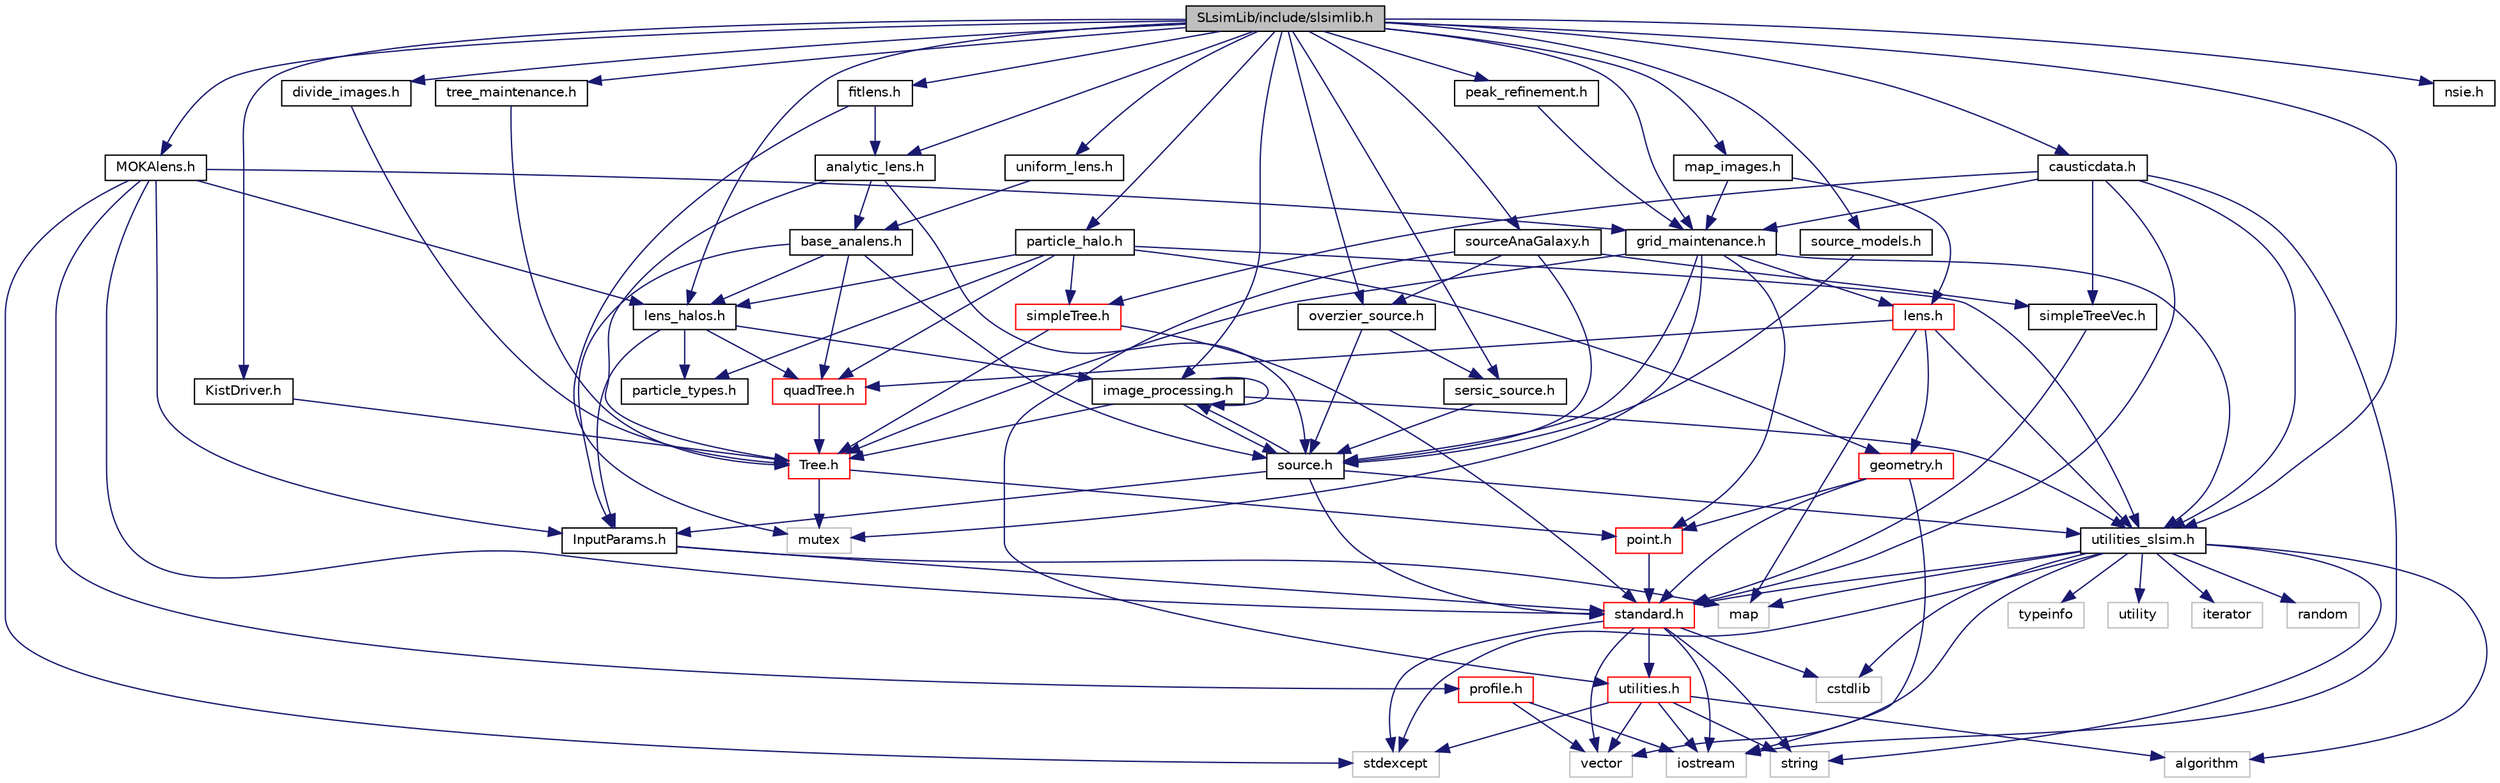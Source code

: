 digraph "SLsimLib/include/slsimlib.h"
{
 // LATEX_PDF_SIZE
  edge [fontname="Helvetica",fontsize="10",labelfontname="Helvetica",labelfontsize="10"];
  node [fontname="Helvetica",fontsize="10",shape=record];
  Node0 [label="SLsimLib/include/slsimlib.h",height=0.2,width=0.4,color="black", fillcolor="grey75", style="filled", fontcolor="black",tooltip="Master header file for all routines in SLsimLib. Should be the only header file that needs to be incl..."];
  Node0 -> Node1 [color="midnightblue",fontsize="10",style="solid",fontname="Helvetica"];
  Node1 [label="utilities_slsim.h",height=0.2,width=0.4,color="black", fillcolor="white", style="filled",URL="$utilities__slsim_8h_source.html",tooltip=" "];
  Node1 -> Node2 [color="midnightblue",fontsize="10",style="solid",fontname="Helvetica"];
  Node2 [label="standard.h",height=0.2,width=0.4,color="red", fillcolor="white", style="filled",URL="$standard_8h_source.html",tooltip=" "];
  Node2 -> Node3 [color="midnightblue",fontsize="10",style="solid",fontname="Helvetica"];
  Node3 [label="iostream",height=0.2,width=0.4,color="grey75", fillcolor="white", style="filled",tooltip=" "];
  Node2 -> Node5 [color="midnightblue",fontsize="10",style="solid",fontname="Helvetica"];
  Node5 [label="cstdlib",height=0.2,width=0.4,color="grey75", fillcolor="white", style="filled",tooltip=" "];
  Node2 -> Node8 [color="midnightblue",fontsize="10",style="solid",fontname="Helvetica"];
  Node8 [label="stdexcept",height=0.2,width=0.4,color="grey75", fillcolor="white", style="filled",tooltip=" "];
  Node2 -> Node16 [color="midnightblue",fontsize="10",style="solid",fontname="Helvetica"];
  Node16 [label="string",height=0.2,width=0.4,color="grey75", fillcolor="white", style="filled",tooltip=" "];
  Node2 -> Node18 [color="midnightblue",fontsize="10",style="solid",fontname="Helvetica"];
  Node18 [label="vector",height=0.2,width=0.4,color="grey75", fillcolor="white", style="filled",tooltip=" "];
  Node2 -> Node22 [color="midnightblue",fontsize="10",style="solid",fontname="Helvetica"];
  Node22 [label="utilities.h",height=0.2,width=0.4,color="red", fillcolor="white", style="filled",URL="$utilities_8h_source.html",tooltip=" "];
  Node22 -> Node18 [color="midnightblue",fontsize="10",style="solid",fontname="Helvetica"];
  Node22 -> Node23 [color="midnightblue",fontsize="10",style="solid",fontname="Helvetica"];
  Node23 [label="algorithm",height=0.2,width=0.4,color="grey75", fillcolor="white", style="filled",tooltip=" "];
  Node22 -> Node16 [color="midnightblue",fontsize="10",style="solid",fontname="Helvetica"];
  Node22 -> Node8 [color="midnightblue",fontsize="10",style="solid",fontname="Helvetica"];
  Node22 -> Node3 [color="midnightblue",fontsize="10",style="solid",fontname="Helvetica"];
  Node1 -> Node29 [color="midnightblue",fontsize="10",style="solid",fontname="Helvetica"];
  Node29 [label="typeinfo",height=0.2,width=0.4,color="grey75", fillcolor="white", style="filled",tooltip=" "];
  Node1 -> Node18 [color="midnightblue",fontsize="10",style="solid",fontname="Helvetica"];
  Node1 -> Node30 [color="midnightblue",fontsize="10",style="solid",fontname="Helvetica"];
  Node30 [label="map",height=0.2,width=0.4,color="grey75", fillcolor="white", style="filled",tooltip=" "];
  Node1 -> Node16 [color="midnightblue",fontsize="10",style="solid",fontname="Helvetica"];
  Node1 -> Node8 [color="midnightblue",fontsize="10",style="solid",fontname="Helvetica"];
  Node1 -> Node23 [color="midnightblue",fontsize="10",style="solid",fontname="Helvetica"];
  Node1 -> Node31 [color="midnightblue",fontsize="10",style="solid",fontname="Helvetica"];
  Node31 [label="utility",height=0.2,width=0.4,color="grey75", fillcolor="white", style="filled",tooltip=" "];
  Node1 -> Node32 [color="midnightblue",fontsize="10",style="solid",fontname="Helvetica"];
  Node32 [label="iterator",height=0.2,width=0.4,color="grey75", fillcolor="white", style="filled",tooltip=" "];
  Node1 -> Node5 [color="midnightblue",fontsize="10",style="solid",fontname="Helvetica"];
  Node1 -> Node33 [color="midnightblue",fontsize="10",style="solid",fontname="Helvetica"];
  Node33 [label="random",height=0.2,width=0.4,color="grey75", fillcolor="white", style="filled",tooltip=" "];
  Node0 -> Node34 [color="midnightblue",fontsize="10",style="solid",fontname="Helvetica"];
  Node34 [label="lens_halos.h",height=0.2,width=0.4,color="black", fillcolor="white", style="filled",URL="$lens__halos_8h_source.html",tooltip=" "];
  Node34 -> Node35 [color="midnightblue",fontsize="10",style="solid",fontname="Helvetica"];
  Node35 [label="InputParams.h",height=0.2,width=0.4,color="black", fillcolor="white", style="filled",URL="$_input_params_8h_source.html",tooltip=" "];
  Node35 -> Node2 [color="midnightblue",fontsize="10",style="solid",fontname="Helvetica"];
  Node35 -> Node30 [color="midnightblue",fontsize="10",style="solid",fontname="Helvetica"];
  Node34 -> Node36 [color="midnightblue",fontsize="10",style="solid",fontname="Helvetica"];
  Node36 [label="quadTree.h",height=0.2,width=0.4,color="red", fillcolor="white", style="filled",URL="$quad_tree_8h_source.html",tooltip=" "];
  Node36 -> Node37 [color="midnightblue",fontsize="10",style="solid",fontname="Helvetica"];
  Node37 [label="Tree.h",height=0.2,width=0.4,color="red", fillcolor="white", style="filled",URL="$_tree_8h_source.html",tooltip=" "];
  Node37 -> Node38 [color="midnightblue",fontsize="10",style="solid",fontname="Helvetica"];
  Node38 [label="mutex",height=0.2,width=0.4,color="grey75", fillcolor="white", style="filled",tooltip=" "];
  Node37 -> Node39 [color="midnightblue",fontsize="10",style="solid",fontname="Helvetica"];
  Node39 [label="point.h",height=0.2,width=0.4,color="red", fillcolor="white", style="filled",URL="$point_8h_source.html",tooltip=" "];
  Node39 -> Node2 [color="midnightblue",fontsize="10",style="solid",fontname="Helvetica"];
  Node34 -> Node45 [color="midnightblue",fontsize="10",style="solid",fontname="Helvetica"];
  Node45 [label="particle_types.h",height=0.2,width=0.4,color="black", fillcolor="white", style="filled",URL="$particle__types_8h_source.html",tooltip=" "];
  Node34 -> Node46 [color="midnightblue",fontsize="10",style="solid",fontname="Helvetica"];
  Node46 [label="image_processing.h",height=0.2,width=0.4,color="black", fillcolor="white", style="filled",URL="$image__processing_8h_source.html",tooltip=" "];
  Node46 -> Node37 [color="midnightblue",fontsize="10",style="solid",fontname="Helvetica"];
  Node46 -> Node1 [color="midnightblue",fontsize="10",style="solid",fontname="Helvetica"];
  Node46 -> Node46 [color="midnightblue",fontsize="10",style="solid",fontname="Helvetica"];
  Node46 -> Node47 [color="midnightblue",fontsize="10",style="solid",fontname="Helvetica"];
  Node47 [label="source.h",height=0.2,width=0.4,color="black", fillcolor="white", style="filled",URL="$source_8h_source.html",tooltip=" "];
  Node47 -> Node2 [color="midnightblue",fontsize="10",style="solid",fontname="Helvetica"];
  Node47 -> Node35 [color="midnightblue",fontsize="10",style="solid",fontname="Helvetica"];
  Node47 -> Node46 [color="midnightblue",fontsize="10",style="solid",fontname="Helvetica"];
  Node47 -> Node1 [color="midnightblue",fontsize="10",style="solid",fontname="Helvetica"];
  Node0 -> Node48 [color="midnightblue",fontsize="10",style="solid",fontname="Helvetica"];
  Node48 [label="KistDriver.h",height=0.2,width=0.4,color="black", fillcolor="white", style="filled",URL="$_kist_driver_8h_source.html",tooltip=" "];
  Node48 -> Node37 [color="midnightblue",fontsize="10",style="solid",fontname="Helvetica"];
  Node0 -> Node49 [color="midnightblue",fontsize="10",style="solid",fontname="Helvetica"];
  Node49 [label="divide_images.h",height=0.2,width=0.4,color="black", fillcolor="white", style="filled",URL="$divide__images_8h_source.html",tooltip=" "];
  Node49 -> Node37 [color="midnightblue",fontsize="10",style="solid",fontname="Helvetica"];
  Node0 -> Node50 [color="midnightblue",fontsize="10",style="solid",fontname="Helvetica"];
  Node50 [label="tree_maintenance.h",height=0.2,width=0.4,color="black", fillcolor="white", style="filled",URL="$tree__maintenance_8h_source.html",tooltip=" "];
  Node50 -> Node37 [color="midnightblue",fontsize="10",style="solid",fontname="Helvetica"];
  Node0 -> Node51 [color="midnightblue",fontsize="10",style="solid",fontname="Helvetica"];
  Node51 [label="grid_maintenance.h",height=0.2,width=0.4,color="black", fillcolor="white", style="filled",URL="$grid__maintenance_8h_source.html",tooltip=" "];
  Node51 -> Node52 [color="midnightblue",fontsize="10",style="solid",fontname="Helvetica"];
  Node52 [label="lens.h",height=0.2,width=0.4,color="red", fillcolor="white", style="filled",URL="$lens_8h_source.html",tooltip=" "];
  Node52 -> Node36 [color="midnightblue",fontsize="10",style="solid",fontname="Helvetica"];
  Node52 -> Node1 [color="midnightblue",fontsize="10",style="solid",fontname="Helvetica"];
  Node52 -> Node54 [color="midnightblue",fontsize="10",style="solid",fontname="Helvetica"];
  Node54 [label="geometry.h",height=0.2,width=0.4,color="red", fillcolor="white", style="filled",URL="$geometry_8h_source.html",tooltip=" "];
  Node54 -> Node3 [color="midnightblue",fontsize="10",style="solid",fontname="Helvetica"];
  Node54 -> Node2 [color="midnightblue",fontsize="10",style="solid",fontname="Helvetica"];
  Node54 -> Node39 [color="midnightblue",fontsize="10",style="solid",fontname="Helvetica"];
  Node52 -> Node30 [color="midnightblue",fontsize="10",style="solid",fontname="Helvetica"];
  Node51 -> Node39 [color="midnightblue",fontsize="10",style="solid",fontname="Helvetica"];
  Node51 -> Node37 [color="midnightblue",fontsize="10",style="solid",fontname="Helvetica"];
  Node51 -> Node47 [color="midnightblue",fontsize="10",style="solid",fontname="Helvetica"];
  Node51 -> Node38 [color="midnightblue",fontsize="10",style="solid",fontname="Helvetica"];
  Node51 -> Node1 [color="midnightblue",fontsize="10",style="solid",fontname="Helvetica"];
  Node0 -> Node56 [color="midnightblue",fontsize="10",style="solid",fontname="Helvetica"];
  Node56 [label="source_models.h",height=0.2,width=0.4,color="black", fillcolor="white", style="filled",URL="$source__models_8h_source.html",tooltip=" "];
  Node56 -> Node47 [color="midnightblue",fontsize="10",style="solid",fontname="Helvetica"];
  Node0 -> Node57 [color="midnightblue",fontsize="10",style="solid",fontname="Helvetica"];
  Node57 [label="peak_refinement.h",height=0.2,width=0.4,color="black", fillcolor="white", style="filled",URL="$peak__refinement_8h_source.html",tooltip=" "];
  Node57 -> Node51 [color="midnightblue",fontsize="10",style="solid",fontname="Helvetica"];
  Node0 -> Node58 [color="midnightblue",fontsize="10",style="solid",fontname="Helvetica"];
  Node58 [label="map_images.h",height=0.2,width=0.4,color="black", fillcolor="white", style="filled",URL="$map__images_8h_source.html",tooltip=" "];
  Node58 -> Node52 [color="midnightblue",fontsize="10",style="solid",fontname="Helvetica"];
  Node58 -> Node51 [color="midnightblue",fontsize="10",style="solid",fontname="Helvetica"];
  Node0 -> Node59 [color="midnightblue",fontsize="10",style="solid",fontname="Helvetica"];
  Node59 [label="fitlens.h",height=0.2,width=0.4,color="black", fillcolor="white", style="filled",URL="$fitlens_8h_source.html",tooltip=" "];
  Node59 -> Node38 [color="midnightblue",fontsize="10",style="solid",fontname="Helvetica"];
  Node59 -> Node60 [color="midnightblue",fontsize="10",style="solid",fontname="Helvetica"];
  Node60 [label="analytic_lens.h",height=0.2,width=0.4,color="black", fillcolor="white", style="filled",URL="$analytic__lens_8h_source.html",tooltip=" "];
  Node60 -> Node37 [color="midnightblue",fontsize="10",style="solid",fontname="Helvetica"];
  Node60 -> Node47 [color="midnightblue",fontsize="10",style="solid",fontname="Helvetica"];
  Node60 -> Node61 [color="midnightblue",fontsize="10",style="solid",fontname="Helvetica"];
  Node61 [label="base_analens.h",height=0.2,width=0.4,color="black", fillcolor="white", style="filled",URL="$base__analens_8h_source.html",tooltip=" "];
  Node61 -> Node36 [color="midnightblue",fontsize="10",style="solid",fontname="Helvetica"];
  Node61 -> Node47 [color="midnightblue",fontsize="10",style="solid",fontname="Helvetica"];
  Node61 -> Node35 [color="midnightblue",fontsize="10",style="solid",fontname="Helvetica"];
  Node61 -> Node34 [color="midnightblue",fontsize="10",style="solid",fontname="Helvetica"];
  Node0 -> Node46 [color="midnightblue",fontsize="10",style="solid",fontname="Helvetica"];
  Node0 -> Node62 [color="midnightblue",fontsize="10",style="solid",fontname="Helvetica"];
  Node62 [label="nsie.h",height=0.2,width=0.4,color="black", fillcolor="white", style="filled",URL="$nsie_8h_source.html",tooltip=" "];
  Node0 -> Node60 [color="midnightblue",fontsize="10",style="solid",fontname="Helvetica"];
  Node0 -> Node63 [color="midnightblue",fontsize="10",style="solid",fontname="Helvetica"];
  Node63 [label="uniform_lens.h",height=0.2,width=0.4,color="black", fillcolor="white", style="filled",URL="$uniform__lens_8h_source.html",tooltip=" "];
  Node63 -> Node61 [color="midnightblue",fontsize="10",style="solid",fontname="Helvetica"];
  Node0 -> Node64 [color="midnightblue",fontsize="10",style="solid",fontname="Helvetica"];
  Node64 [label="MOKAlens.h",height=0.2,width=0.4,color="black", fillcolor="white", style="filled",URL="$_m_o_k_alens_8h_source.html",tooltip=" "];
  Node64 -> Node2 [color="midnightblue",fontsize="10",style="solid",fontname="Helvetica"];
  Node64 -> Node65 [color="midnightblue",fontsize="10",style="solid",fontname="Helvetica"];
  Node65 [label="profile.h",height=0.2,width=0.4,color="red", fillcolor="white", style="filled",URL="$profile_8h_source.html",tooltip=" "];
  Node65 -> Node18 [color="midnightblue",fontsize="10",style="solid",fontname="Helvetica"];
  Node65 -> Node3 [color="midnightblue",fontsize="10",style="solid",fontname="Helvetica"];
  Node64 -> Node35 [color="midnightblue",fontsize="10",style="solid",fontname="Helvetica"];
  Node64 -> Node34 [color="midnightblue",fontsize="10",style="solid",fontname="Helvetica"];
  Node64 -> Node51 [color="midnightblue",fontsize="10",style="solid",fontname="Helvetica"];
  Node64 -> Node8 [color="midnightblue",fontsize="10",style="solid",fontname="Helvetica"];
  Node0 -> Node66 [color="midnightblue",fontsize="10",style="solid",fontname="Helvetica"];
  Node66 [label="particle_halo.h",height=0.2,width=0.4,color="black", fillcolor="white", style="filled",URL="$particle__halo_8h_source.html",tooltip=" "];
  Node66 -> Node54 [color="midnightblue",fontsize="10",style="solid",fontname="Helvetica"];
  Node66 -> Node36 [color="midnightblue",fontsize="10",style="solid",fontname="Helvetica"];
  Node66 -> Node67 [color="midnightblue",fontsize="10",style="solid",fontname="Helvetica"];
  Node67 [label="simpleTree.h",height=0.2,width=0.4,color="red", fillcolor="white", style="filled",URL="$simple_tree_8h_source.html",tooltip=" "];
  Node67 -> Node2 [color="midnightblue",fontsize="10",style="solid",fontname="Helvetica"];
  Node67 -> Node37 [color="midnightblue",fontsize="10",style="solid",fontname="Helvetica"];
  Node66 -> Node45 [color="midnightblue",fontsize="10",style="solid",fontname="Helvetica"];
  Node66 -> Node1 [color="midnightblue",fontsize="10",style="solid",fontname="Helvetica"];
  Node66 -> Node34 [color="midnightblue",fontsize="10",style="solid",fontname="Helvetica"];
  Node0 -> Node69 [color="midnightblue",fontsize="10",style="solid",fontname="Helvetica"];
  Node69 [label="sourceAnaGalaxy.h",height=0.2,width=0.4,color="black", fillcolor="white", style="filled",URL="$source_ana_galaxy_8h_source.html",tooltip=" "];
  Node69 -> Node47 [color="midnightblue",fontsize="10",style="solid",fontname="Helvetica"];
  Node69 -> Node70 [color="midnightblue",fontsize="10",style="solid",fontname="Helvetica"];
  Node70 [label="overzier_source.h",height=0.2,width=0.4,color="black", fillcolor="white", style="filled",URL="$overzier__source_8h_source.html",tooltip=" "];
  Node70 -> Node47 [color="midnightblue",fontsize="10",style="solid",fontname="Helvetica"];
  Node70 -> Node71 [color="midnightblue",fontsize="10",style="solid",fontname="Helvetica"];
  Node71 [label="sersic_source.h",height=0.2,width=0.4,color="black", fillcolor="white", style="filled",URL="$sersic__source_8h_source.html",tooltip=" "];
  Node71 -> Node47 [color="midnightblue",fontsize="10",style="solid",fontname="Helvetica"];
  Node69 -> Node72 [color="midnightblue",fontsize="10",style="solid",fontname="Helvetica"];
  Node72 [label="simpleTreeVec.h",height=0.2,width=0.4,color="black", fillcolor="white", style="filled",URL="$simple_tree_vec_8h_source.html",tooltip=" "];
  Node72 -> Node2 [color="midnightblue",fontsize="10",style="solid",fontname="Helvetica"];
  Node69 -> Node22 [color="midnightblue",fontsize="10",style="solid",fontname="Helvetica"];
  Node0 -> Node70 [color="midnightblue",fontsize="10",style="solid",fontname="Helvetica"];
  Node0 -> Node71 [color="midnightblue",fontsize="10",style="solid",fontname="Helvetica"];
  Node0 -> Node73 [color="midnightblue",fontsize="10",style="solid",fontname="Helvetica"];
  Node73 [label="causticdata.h",height=0.2,width=0.4,color="black", fillcolor="white", style="filled",URL="$causticdata_8h_source.html",tooltip=" "];
  Node73 -> Node3 [color="midnightblue",fontsize="10",style="solid",fontname="Helvetica"];
  Node73 -> Node2 [color="midnightblue",fontsize="10",style="solid",fontname="Helvetica"];
  Node73 -> Node1 [color="midnightblue",fontsize="10",style="solid",fontname="Helvetica"];
  Node73 -> Node67 [color="midnightblue",fontsize="10",style="solid",fontname="Helvetica"];
  Node73 -> Node72 [color="midnightblue",fontsize="10",style="solid",fontname="Helvetica"];
  Node73 -> Node51 [color="midnightblue",fontsize="10",style="solid",fontname="Helvetica"];
}
